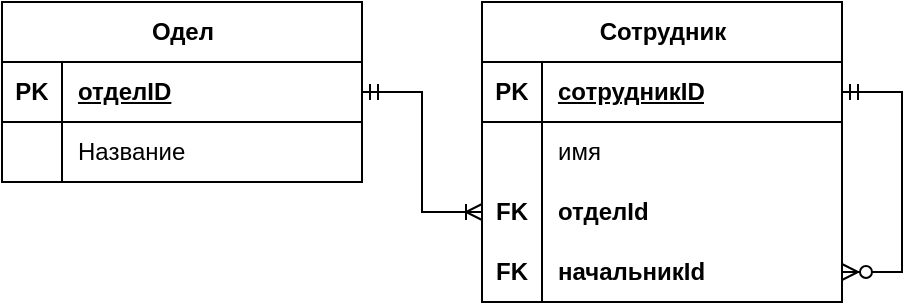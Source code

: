 <mxfile version="24.0.7" type="device">
  <diagram id="7n020RFv0i8ZgBk2P6ms" name="Page-1">
    <mxGraphModel dx="821" dy="491" grid="1" gridSize="10" guides="1" tooltips="1" connect="1" arrows="1" fold="1" page="1" pageScale="1" pageWidth="827" pageHeight="1169" math="0" shadow="0">
      <root>
        <mxCell id="0" />
        <mxCell id="1" parent="0" />
        <mxCell id="yXNPTvUp3NJ9Vq_eEZaw-1" value="Одел" style="shape=table;startSize=30;container=1;collapsible=1;childLayout=tableLayout;fixedRows=1;rowLines=0;fontStyle=1;align=center;resizeLast=1;html=1;" vertex="1" parent="1">
          <mxGeometry x="120" y="150" width="180" height="90" as="geometry" />
        </mxCell>
        <mxCell id="yXNPTvUp3NJ9Vq_eEZaw-2" value="" style="shape=tableRow;horizontal=0;startSize=0;swimlaneHead=0;swimlaneBody=0;fillColor=none;collapsible=0;dropTarget=0;points=[[0,0.5],[1,0.5]];portConstraint=eastwest;top=0;left=0;right=0;bottom=1;" vertex="1" parent="yXNPTvUp3NJ9Vq_eEZaw-1">
          <mxGeometry y="30" width="180" height="30" as="geometry" />
        </mxCell>
        <mxCell id="yXNPTvUp3NJ9Vq_eEZaw-3" value="PK" style="shape=partialRectangle;connectable=0;fillColor=none;top=0;left=0;bottom=0;right=0;fontStyle=1;overflow=hidden;whiteSpace=wrap;html=1;" vertex="1" parent="yXNPTvUp3NJ9Vq_eEZaw-2">
          <mxGeometry width="30" height="30" as="geometry">
            <mxRectangle width="30" height="30" as="alternateBounds" />
          </mxGeometry>
        </mxCell>
        <mxCell id="yXNPTvUp3NJ9Vq_eEZaw-4" value="отделID" style="shape=partialRectangle;connectable=0;fillColor=none;top=0;left=0;bottom=0;right=0;align=left;spacingLeft=6;fontStyle=5;overflow=hidden;whiteSpace=wrap;html=1;" vertex="1" parent="yXNPTvUp3NJ9Vq_eEZaw-2">
          <mxGeometry x="30" width="150" height="30" as="geometry">
            <mxRectangle width="150" height="30" as="alternateBounds" />
          </mxGeometry>
        </mxCell>
        <mxCell id="yXNPTvUp3NJ9Vq_eEZaw-5" value="" style="shape=tableRow;horizontal=0;startSize=0;swimlaneHead=0;swimlaneBody=0;fillColor=none;collapsible=0;dropTarget=0;points=[[0,0.5],[1,0.5]];portConstraint=eastwest;top=0;left=0;right=0;bottom=0;" vertex="1" parent="yXNPTvUp3NJ9Vq_eEZaw-1">
          <mxGeometry y="60" width="180" height="30" as="geometry" />
        </mxCell>
        <mxCell id="yXNPTvUp3NJ9Vq_eEZaw-6" value="" style="shape=partialRectangle;connectable=0;fillColor=none;top=0;left=0;bottom=0;right=0;editable=1;overflow=hidden;whiteSpace=wrap;html=1;" vertex="1" parent="yXNPTvUp3NJ9Vq_eEZaw-5">
          <mxGeometry width="30" height="30" as="geometry">
            <mxRectangle width="30" height="30" as="alternateBounds" />
          </mxGeometry>
        </mxCell>
        <mxCell id="yXNPTvUp3NJ9Vq_eEZaw-7" value="Название" style="shape=partialRectangle;connectable=0;fillColor=none;top=0;left=0;bottom=0;right=0;align=left;spacingLeft=6;overflow=hidden;whiteSpace=wrap;html=1;" vertex="1" parent="yXNPTvUp3NJ9Vq_eEZaw-5">
          <mxGeometry x="30" width="150" height="30" as="geometry">
            <mxRectangle width="150" height="30" as="alternateBounds" />
          </mxGeometry>
        </mxCell>
        <mxCell id="yXNPTvUp3NJ9Vq_eEZaw-14" value="Сотрудник" style="shape=table;startSize=30;container=1;collapsible=1;childLayout=tableLayout;fixedRows=1;rowLines=0;fontStyle=1;align=center;resizeLast=1;html=1;" vertex="1" parent="1">
          <mxGeometry x="360" y="150" width="180" height="150" as="geometry" />
        </mxCell>
        <mxCell id="yXNPTvUp3NJ9Vq_eEZaw-15" value="" style="shape=tableRow;horizontal=0;startSize=0;swimlaneHead=0;swimlaneBody=0;fillColor=none;collapsible=0;dropTarget=0;points=[[0,0.5],[1,0.5]];portConstraint=eastwest;top=0;left=0;right=0;bottom=1;" vertex="1" parent="yXNPTvUp3NJ9Vq_eEZaw-14">
          <mxGeometry y="30" width="180" height="30" as="geometry" />
        </mxCell>
        <mxCell id="yXNPTvUp3NJ9Vq_eEZaw-16" value="PK" style="shape=partialRectangle;connectable=0;fillColor=none;top=0;left=0;bottom=0;right=0;fontStyle=1;overflow=hidden;whiteSpace=wrap;html=1;" vertex="1" parent="yXNPTvUp3NJ9Vq_eEZaw-15">
          <mxGeometry width="30" height="30" as="geometry">
            <mxRectangle width="30" height="30" as="alternateBounds" />
          </mxGeometry>
        </mxCell>
        <mxCell id="yXNPTvUp3NJ9Vq_eEZaw-17" value="сотрудникID" style="shape=partialRectangle;connectable=0;fillColor=none;top=0;left=0;bottom=0;right=0;align=left;spacingLeft=6;fontStyle=5;overflow=hidden;whiteSpace=wrap;html=1;" vertex="1" parent="yXNPTvUp3NJ9Vq_eEZaw-15">
          <mxGeometry x="30" width="150" height="30" as="geometry">
            <mxRectangle width="150" height="30" as="alternateBounds" />
          </mxGeometry>
        </mxCell>
        <mxCell id="yXNPTvUp3NJ9Vq_eEZaw-18" value="" style="shape=tableRow;horizontal=0;startSize=0;swimlaneHead=0;swimlaneBody=0;fillColor=none;collapsible=0;dropTarget=0;points=[[0,0.5],[1,0.5]];portConstraint=eastwest;top=0;left=0;right=0;bottom=0;" vertex="1" parent="yXNPTvUp3NJ9Vq_eEZaw-14">
          <mxGeometry y="60" width="180" height="30" as="geometry" />
        </mxCell>
        <mxCell id="yXNPTvUp3NJ9Vq_eEZaw-19" value="" style="shape=partialRectangle;connectable=0;fillColor=none;top=0;left=0;bottom=0;right=0;editable=1;overflow=hidden;whiteSpace=wrap;html=1;" vertex="1" parent="yXNPTvUp3NJ9Vq_eEZaw-18">
          <mxGeometry width="30" height="30" as="geometry">
            <mxRectangle width="30" height="30" as="alternateBounds" />
          </mxGeometry>
        </mxCell>
        <mxCell id="yXNPTvUp3NJ9Vq_eEZaw-20" value="имя" style="shape=partialRectangle;connectable=0;fillColor=none;top=0;left=0;bottom=0;right=0;align=left;spacingLeft=6;overflow=hidden;whiteSpace=wrap;html=1;" vertex="1" parent="yXNPTvUp3NJ9Vq_eEZaw-18">
          <mxGeometry x="30" width="150" height="30" as="geometry">
            <mxRectangle width="150" height="30" as="alternateBounds" />
          </mxGeometry>
        </mxCell>
        <mxCell id="yXNPTvUp3NJ9Vq_eEZaw-21" value="" style="shape=tableRow;horizontal=0;startSize=0;swimlaneHead=0;swimlaneBody=0;fillColor=none;collapsible=0;dropTarget=0;points=[[0,0.5],[1,0.5]];portConstraint=eastwest;top=0;left=0;right=0;bottom=0;" vertex="1" parent="yXNPTvUp3NJ9Vq_eEZaw-14">
          <mxGeometry y="90" width="180" height="30" as="geometry" />
        </mxCell>
        <mxCell id="yXNPTvUp3NJ9Vq_eEZaw-22" value="FK" style="shape=partialRectangle;connectable=0;fillColor=none;top=0;left=0;bottom=0;right=0;editable=1;overflow=hidden;whiteSpace=wrap;html=1;fontStyle=1" vertex="1" parent="yXNPTvUp3NJ9Vq_eEZaw-21">
          <mxGeometry width="30" height="30" as="geometry">
            <mxRectangle width="30" height="30" as="alternateBounds" />
          </mxGeometry>
        </mxCell>
        <mxCell id="yXNPTvUp3NJ9Vq_eEZaw-23" value="&lt;b&gt;отделId&lt;/b&gt;" style="shape=partialRectangle;connectable=0;fillColor=none;top=0;left=0;bottom=0;right=0;align=left;spacingLeft=6;overflow=hidden;whiteSpace=wrap;html=1;" vertex="1" parent="yXNPTvUp3NJ9Vq_eEZaw-21">
          <mxGeometry x="30" width="150" height="30" as="geometry">
            <mxRectangle width="150" height="30" as="alternateBounds" />
          </mxGeometry>
        </mxCell>
        <mxCell id="yXNPTvUp3NJ9Vq_eEZaw-37" value="" style="shape=tableRow;horizontal=0;startSize=0;swimlaneHead=0;swimlaneBody=0;fillColor=none;collapsible=0;dropTarget=0;points=[[0,0.5],[1,0.5]];portConstraint=eastwest;top=0;left=0;right=0;bottom=0;" vertex="1" parent="yXNPTvUp3NJ9Vq_eEZaw-14">
          <mxGeometry y="120" width="180" height="30" as="geometry" />
        </mxCell>
        <mxCell id="yXNPTvUp3NJ9Vq_eEZaw-38" value="FK" style="shape=partialRectangle;connectable=0;fillColor=none;top=0;left=0;bottom=0;right=0;editable=1;overflow=hidden;whiteSpace=wrap;html=1;fontStyle=1" vertex="1" parent="yXNPTvUp3NJ9Vq_eEZaw-37">
          <mxGeometry width="30" height="30" as="geometry">
            <mxRectangle width="30" height="30" as="alternateBounds" />
          </mxGeometry>
        </mxCell>
        <mxCell id="yXNPTvUp3NJ9Vq_eEZaw-39" value="&lt;b&gt;начальникId&lt;/b&gt;" style="shape=partialRectangle;connectable=0;fillColor=none;top=0;left=0;bottom=0;right=0;align=left;spacingLeft=6;overflow=hidden;whiteSpace=wrap;html=1;" vertex="1" parent="yXNPTvUp3NJ9Vq_eEZaw-37">
          <mxGeometry x="30" width="150" height="30" as="geometry">
            <mxRectangle width="150" height="30" as="alternateBounds" />
          </mxGeometry>
        </mxCell>
        <mxCell id="yXNPTvUp3NJ9Vq_eEZaw-58" value="" style="edgeStyle=entityRelationEdgeStyle;fontSize=12;html=1;endArrow=ERzeroToMany;startArrow=ERmandOne;rounded=0;entryX=1;entryY=0.5;entryDx=0;entryDy=0;exitX=1;exitY=0.5;exitDx=0;exitDy=0;" edge="1" parent="yXNPTvUp3NJ9Vq_eEZaw-14" source="yXNPTvUp3NJ9Vq_eEZaw-15" target="yXNPTvUp3NJ9Vq_eEZaw-37">
          <mxGeometry width="100" height="100" relative="1" as="geometry">
            <mxPoint x="210" y="35" as="sourcePoint" />
            <mxPoint x="210" y="95" as="targetPoint" />
            <Array as="points">
              <mxPoint y="215" />
              <mxPoint x="120" y="100" />
              <mxPoint x="110" y="110" />
              <mxPoint x="-60" y="235" />
              <mxPoint x="-40" y="265" />
            </Array>
          </mxGeometry>
        </mxCell>
        <mxCell id="yXNPTvUp3NJ9Vq_eEZaw-40" value="" style="edgeStyle=entityRelationEdgeStyle;fontSize=12;html=1;endArrow=ERoneToMany;startArrow=ERmandOne;rounded=0;entryX=0;entryY=0.5;entryDx=0;entryDy=0;exitX=1;exitY=0.5;exitDx=0;exitDy=0;endFill=0;" edge="1" parent="1" source="yXNPTvUp3NJ9Vq_eEZaw-2" target="yXNPTvUp3NJ9Vq_eEZaw-21">
          <mxGeometry width="100" height="100" relative="1" as="geometry">
            <mxPoint x="140" y="310" as="sourcePoint" />
            <mxPoint x="240" y="210" as="targetPoint" />
          </mxGeometry>
        </mxCell>
      </root>
    </mxGraphModel>
  </diagram>
</mxfile>
